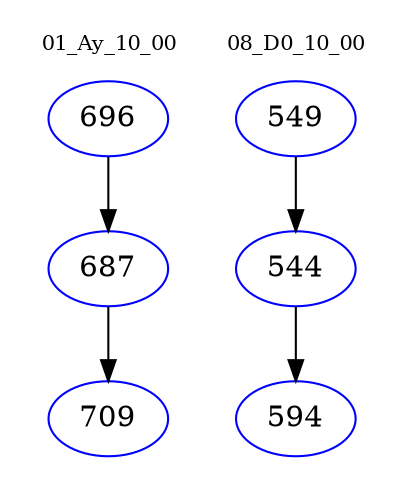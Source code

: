 digraph{
subgraph cluster_0 {
color = white
label = "01_Ay_10_00";
fontsize=10;
T0_696 [label="696", color="blue"]
T0_696 -> T0_687 [color="black"]
T0_687 [label="687", color="blue"]
T0_687 -> T0_709 [color="black"]
T0_709 [label="709", color="blue"]
}
subgraph cluster_1 {
color = white
label = "08_D0_10_00";
fontsize=10;
T1_549 [label="549", color="blue"]
T1_549 -> T1_544 [color="black"]
T1_544 [label="544", color="blue"]
T1_544 -> T1_594 [color="black"]
T1_594 [label="594", color="blue"]
}
}
